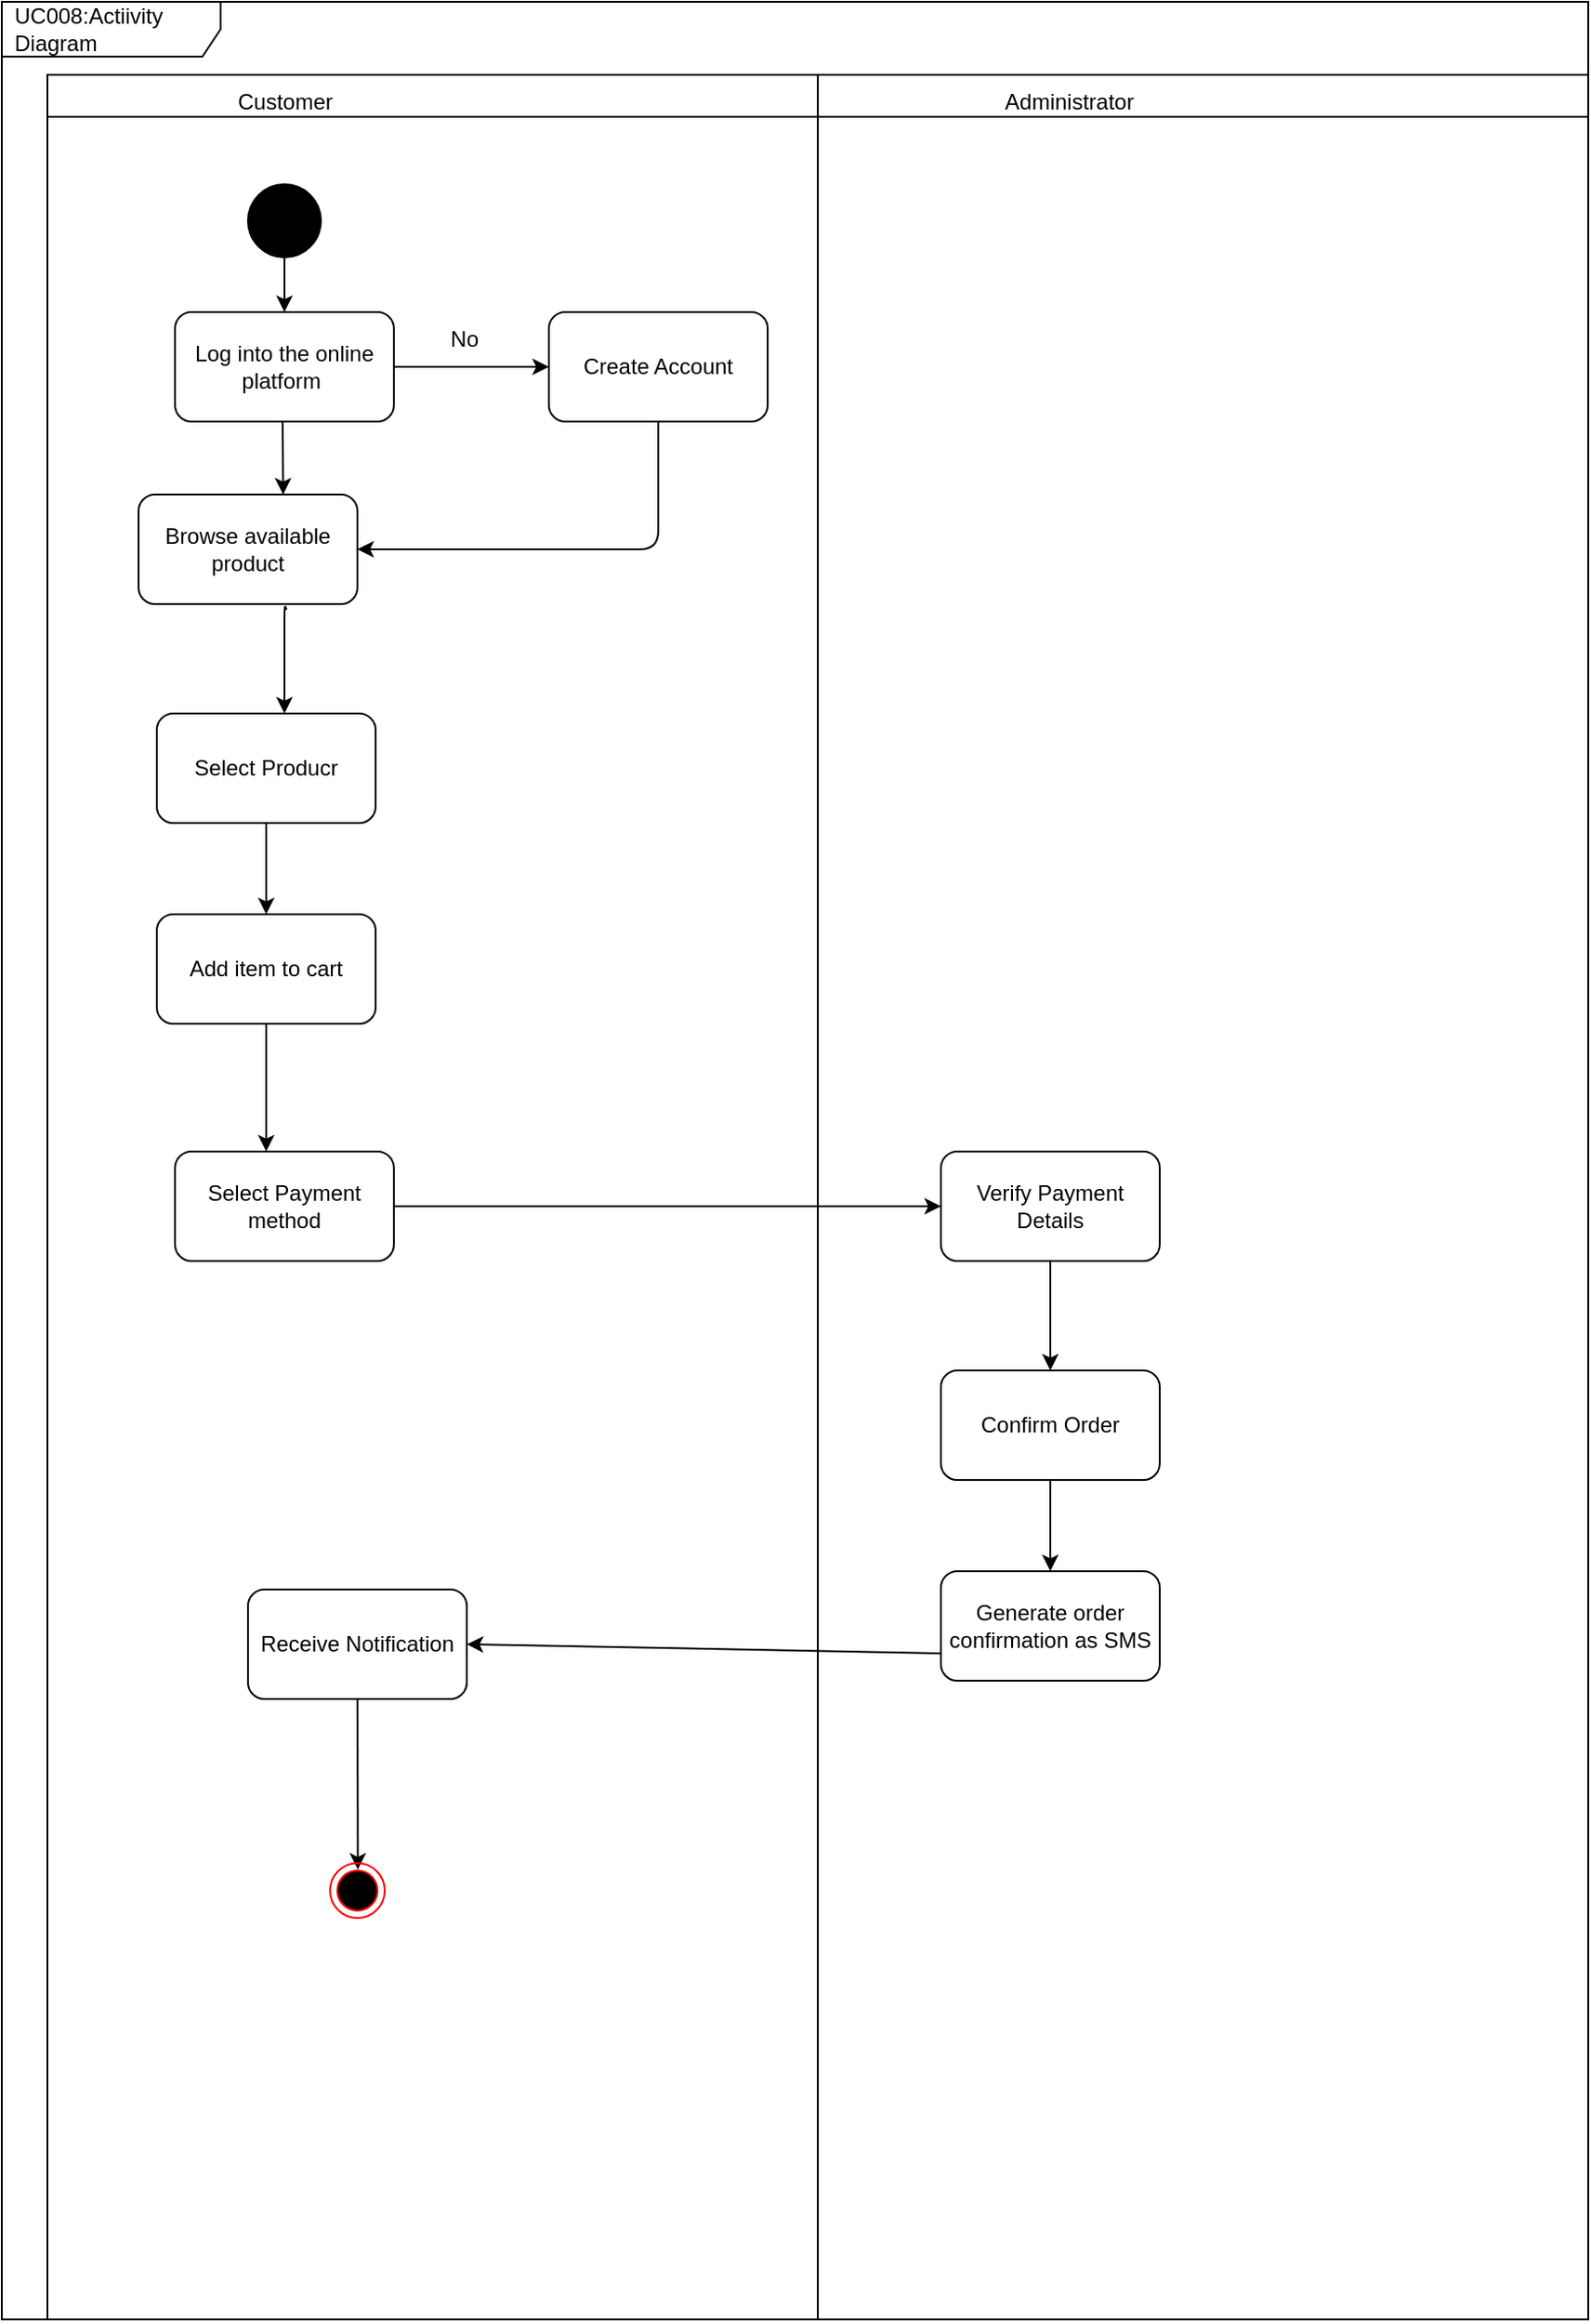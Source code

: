 <mxfile>
    <diagram id="QA_OTTukK9HACwiBoAP_" name="Page-1">
        <mxGraphModel dx="1797" dy="1284" grid="1" gridSize="10" guides="1" tooltips="1" connect="1" arrows="1" fold="1" page="1" pageScale="1" pageWidth="850" pageHeight="1100" math="0" shadow="0">
            <root>
                <mxCell id="0"/>
                <mxCell id="1" parent="0"/>
                <mxCell id="97" value="&amp;nbsp;" style="swimlane;whiteSpace=wrap;html=1;" vertex="1" parent="1">
                    <mxGeometry x="150" y="70" width="845" height="1230" as="geometry"/>
                </mxCell>
                <mxCell id="98" value="Customer" style="text;html=1;align=center;verticalAlign=middle;resizable=0;points=[];autosize=1;strokeColor=none;fillColor=none;" vertex="1" parent="97">
                    <mxGeometry x="90" width="80" height="30" as="geometry"/>
                </mxCell>
                <mxCell id="99" value="Administrator" style="text;html=1;align=center;verticalAlign=middle;resizable=0;points=[];autosize=1;strokeColor=none;fillColor=none;" vertex="1" parent="97">
                    <mxGeometry x="515" width="90" height="30" as="geometry"/>
                </mxCell>
                <mxCell id="100" style="edgeStyle=none;html=1;entryX=0.5;entryY=0;entryDx=0;entryDy=0;" edge="1" parent="97" source="101" target="103">
                    <mxGeometry relative="1" as="geometry"/>
                </mxCell>
                <mxCell id="101" value="" style="shape=ellipse;html=1;fillColor=strokeColor;fontSize=18;fontColor=#ffffff;" vertex="1" parent="97">
                    <mxGeometry x="110" y="60" width="40" height="40" as="geometry"/>
                </mxCell>
                <mxCell id="102" style="edgeStyle=none;html=1;" edge="1" parent="97" source="103" target="105">
                    <mxGeometry relative="1" as="geometry"/>
                </mxCell>
                <mxCell id="103" value="Log into the online platform&amp;nbsp;" style="rounded=1;whiteSpace=wrap;html=1;" vertex="1" parent="97">
                    <mxGeometry x="70" y="130" width="120" height="60" as="geometry"/>
                </mxCell>
                <mxCell id="104" style="edgeStyle=none;html=1;entryX=1;entryY=0.5;entryDx=0;entryDy=0;" edge="1" parent="97" source="105">
                    <mxGeometry relative="1" as="geometry">
                        <Array as="points">
                            <mxPoint x="335" y="260"/>
                        </Array>
                        <mxPoint x="170.0" y="260" as="targetPoint"/>
                    </mxGeometry>
                </mxCell>
                <mxCell id="105" value="Create Account" style="rounded=1;whiteSpace=wrap;html=1;" vertex="1" parent="97">
                    <mxGeometry x="275" y="130" width="120" height="60" as="geometry"/>
                </mxCell>
                <mxCell id="109" style="edgeStyle=none;html=1;exitX=0.676;exitY=1.052;exitDx=0;exitDy=0;exitPerimeter=0;" edge="1" parent="97" source="110">
                    <mxGeometry relative="1" as="geometry">
                        <mxPoint x="130.0" y="350" as="targetPoint"/>
                        <Array as="points">
                            <mxPoint x="130" y="290"/>
                            <mxPoint x="130" y="340"/>
                        </Array>
                    </mxGeometry>
                </mxCell>
                <mxCell id="110" value="Browse available product" style="rounded=1;whiteSpace=wrap;html=1;" vertex="1" parent="97">
                    <mxGeometry x="50" y="230" width="120" height="60" as="geometry"/>
                </mxCell>
                <mxCell id="112" value="No&amp;nbsp;" style="text;html=1;align=center;verticalAlign=middle;resizable=0;points=[];autosize=1;strokeColor=none;fillColor=none;" vertex="1" parent="97">
                    <mxGeometry x="210" y="130" width="40" height="30" as="geometry"/>
                </mxCell>
                <mxCell id="115" value="Select Producr" style="rounded=1;whiteSpace=wrap;html=1;" vertex="1" parent="97">
                    <mxGeometry x="60" y="350" width="120" height="60" as="geometry"/>
                </mxCell>
                <mxCell id="120" style="edgeStyle=none;html=1;entryX=0;entryY=0.5;entryDx=0;entryDy=0;" edge="1" parent="97" source="121" target="127">
                    <mxGeometry relative="1" as="geometry">
                        <Array as="points"/>
                        <mxPoint x="490" y="630" as="targetPoint"/>
                    </mxGeometry>
                </mxCell>
                <mxCell id="121" value="Select Payment method" style="rounded=1;whiteSpace=wrap;html=1;" vertex="1" parent="97">
                    <mxGeometry x="70" y="590" width="120" height="60" as="geometry"/>
                </mxCell>
                <mxCell id="126" style="edgeStyle=none;html=1;entryX=0.5;entryY=0;entryDx=0;entryDy=0;" edge="1" parent="97" source="127" target="129">
                    <mxGeometry relative="1" as="geometry"/>
                </mxCell>
                <mxCell id="127" value="Verify Payment Details" style="rounded=1;whiteSpace=wrap;html=1;" vertex="1" parent="97">
                    <mxGeometry x="490" y="590" width="120" height="60" as="geometry"/>
                </mxCell>
                <mxCell id="128" style="edgeStyle=none;html=1;exitX=0.5;exitY=1;exitDx=0;exitDy=0;entryX=0.5;entryY=0;entryDx=0;entryDy=0;" edge="1" parent="97" source="129" target="131">
                    <mxGeometry relative="1" as="geometry"/>
                </mxCell>
                <mxCell id="129" value="Confirm Order" style="rounded=1;whiteSpace=wrap;html=1;" vertex="1" parent="97">
                    <mxGeometry x="490" y="710" width="120" height="60" as="geometry"/>
                </mxCell>
                <mxCell id="130" style="edgeStyle=none;html=1;entryX=1;entryY=0.5;entryDx=0;entryDy=0;exitX=0;exitY=0.75;exitDx=0;exitDy=0;" edge="1" parent="97" source="131" target="133">
                    <mxGeometry relative="1" as="geometry">
                        <mxPoint x="480" y="860" as="sourcePoint"/>
                    </mxGeometry>
                </mxCell>
                <mxCell id="131" value="Generate order confirmation as SMS" style="rounded=1;whiteSpace=wrap;html=1;" vertex="1" parent="97">
                    <mxGeometry x="490" y="820" width="120" height="60" as="geometry"/>
                </mxCell>
                <mxCell id="132" style="edgeStyle=none;html=1;entryX=0.508;entryY=0.117;entryDx=0;entryDy=0;entryPerimeter=0;" edge="1" parent="97" source="133" target="134">
                    <mxGeometry relative="1" as="geometry"/>
                </mxCell>
                <mxCell id="133" value="Receive Notification" style="rounded=1;whiteSpace=wrap;html=1;" vertex="1" parent="97">
                    <mxGeometry x="110" y="830" width="120" height="60" as="geometry"/>
                </mxCell>
                <mxCell id="134" value="" style="ellipse;html=1;shape=endState;fillColor=#000000;strokeColor=#ff0000;" vertex="1" parent="97">
                    <mxGeometry x="155" y="980" width="30" height="30" as="geometry"/>
                </mxCell>
                <mxCell id="140" style="edgeStyle=none;html=1;" edge="1" parent="97">
                    <mxGeometry relative="1" as="geometry">
                        <mxPoint x="129" y="190" as="sourcePoint"/>
                        <mxPoint x="129.29" y="230" as="targetPoint"/>
                        <Array as="points"/>
                    </mxGeometry>
                </mxCell>
                <mxCell id="142" value="Add item to cart" style="rounded=1;whiteSpace=wrap;html=1;" vertex="1" parent="97">
                    <mxGeometry x="60" y="460" width="120" height="60" as="geometry"/>
                </mxCell>
                <mxCell id="148" value="" style="endArrow=classic;html=1;entryX=0.5;entryY=0;entryDx=0;entryDy=0;exitX=0.5;exitY=1;exitDx=0;exitDy=0;" edge="1" parent="97" source="115" target="142">
                    <mxGeometry width="50" height="50" relative="1" as="geometry">
                        <mxPoint x="100" y="410" as="sourcePoint"/>
                        <mxPoint x="410" y="520" as="targetPoint"/>
                    </mxGeometry>
                </mxCell>
                <mxCell id="150" value="" style="endArrow=classic;html=1;exitX=0.5;exitY=1;exitDx=0;exitDy=0;" edge="1" parent="97" source="142">
                    <mxGeometry width="50" height="50" relative="1" as="geometry">
                        <mxPoint x="350" y="570" as="sourcePoint"/>
                        <mxPoint x="120" y="590" as="targetPoint"/>
                    </mxGeometry>
                </mxCell>
                <mxCell id="139" value="UC008:Actiivity Diagram" style="shape=umlFrame;whiteSpace=wrap;html=1;width=120;height=30;boundedLbl=1;verticalAlign=middle;align=left;spacingLeft=5;" vertex="1" parent="97">
                    <mxGeometry x="-25" y="-40" width="870" height="1270" as="geometry"/>
                </mxCell>
                <mxCell id="135" value="" style="endArrow=none;html=1;entryX=0.5;entryY=0;entryDx=0;entryDy=0;exitX=0.5;exitY=1;exitDx=0;exitDy=0;" edge="1" parent="1" source="97" target="97">
                    <mxGeometry width="50" height="50" relative="1" as="geometry">
                        <mxPoint x="350" y="390" as="sourcePoint"/>
                        <mxPoint x="400" y="340" as="targetPoint"/>
                    </mxGeometry>
                </mxCell>
                <mxCell id="136" value="Start" style="text;html=1;align=center;verticalAlign=middle;resizable=0;points=[];autosize=1;strokeColor=none;fillColor=none;fontColor=#FFFFFF;" vertex="1" parent="1">
                    <mxGeometry x="375" y="155" width="50" height="30" as="geometry"/>
                </mxCell>
            </root>
        </mxGraphModel>
    </diagram>
</mxfile>